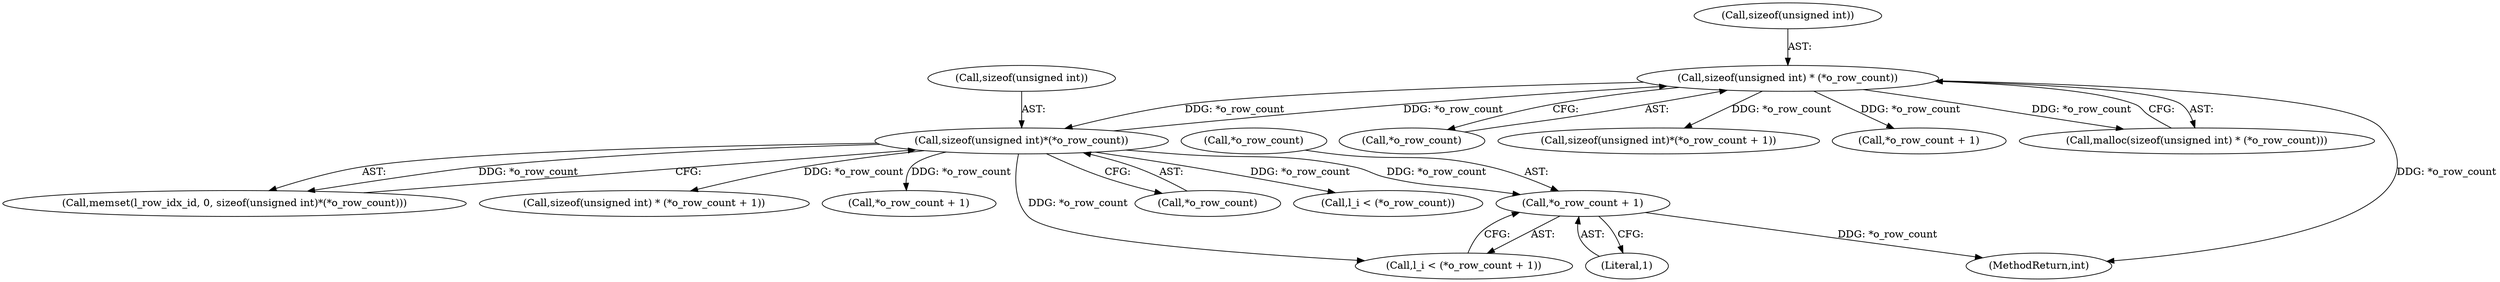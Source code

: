 digraph "0_libxsmm_151481489192e6d1997f8bde52c5c425ea41741d_0@pointer" {
"1000319" [label="(Call,*o_row_count + 1)"];
"1000308" [label="(Call,sizeof(unsigned int)*(*o_row_count))"];
"1000245" [label="(Call,sizeof(unsigned int) * (*o_row_count))"];
"1000425" [label="(Call,l_i < (*o_row_count))"];
"1000459" [label="(MethodReturn,int)"];
"1000305" [label="(Call,memset(l_row_idx_id, 0, sizeof(unsigned int)*(*o_row_count)))"];
"1000309" [label="(Call,sizeof(unsigned int))"];
"1000222" [label="(Call,sizeof(unsigned int) * (*o_row_count + 1))"];
"1000225" [label="(Call,*o_row_count + 1)"];
"1000320" [label="(Call,*o_row_count)"];
"1000319" [label="(Call,*o_row_count + 1)"];
"1000248" [label="(Call,*o_row_count)"];
"1000280" [label="(Call,sizeof(unsigned int)*(*o_row_count + 1))"];
"1000317" [label="(Call,l_i < (*o_row_count + 1))"];
"1000283" [label="(Call,*o_row_count + 1)"];
"1000311" [label="(Call,*o_row_count)"];
"1000245" [label="(Call,sizeof(unsigned int) * (*o_row_count))"];
"1000246" [label="(Call,sizeof(unsigned int))"];
"1000308" [label="(Call,sizeof(unsigned int)*(*o_row_count))"];
"1000244" [label="(Call,malloc(sizeof(unsigned int) * (*o_row_count)))"];
"1000322" [label="(Literal,1)"];
"1000319" -> "1000317"  [label="AST: "];
"1000319" -> "1000322"  [label="CFG: "];
"1000320" -> "1000319"  [label="AST: "];
"1000322" -> "1000319"  [label="AST: "];
"1000317" -> "1000319"  [label="CFG: "];
"1000319" -> "1000459"  [label="DDG: *o_row_count"];
"1000308" -> "1000319"  [label="DDG: *o_row_count"];
"1000308" -> "1000305"  [label="AST: "];
"1000308" -> "1000311"  [label="CFG: "];
"1000309" -> "1000308"  [label="AST: "];
"1000311" -> "1000308"  [label="AST: "];
"1000305" -> "1000308"  [label="CFG: "];
"1000308" -> "1000222"  [label="DDG: *o_row_count"];
"1000308" -> "1000225"  [label="DDG: *o_row_count"];
"1000308" -> "1000245"  [label="DDG: *o_row_count"];
"1000308" -> "1000305"  [label="DDG: *o_row_count"];
"1000245" -> "1000308"  [label="DDG: *o_row_count"];
"1000308" -> "1000317"  [label="DDG: *o_row_count"];
"1000308" -> "1000425"  [label="DDG: *o_row_count"];
"1000245" -> "1000244"  [label="AST: "];
"1000245" -> "1000248"  [label="CFG: "];
"1000246" -> "1000245"  [label="AST: "];
"1000248" -> "1000245"  [label="AST: "];
"1000244" -> "1000245"  [label="CFG: "];
"1000245" -> "1000459"  [label="DDG: *o_row_count"];
"1000245" -> "1000244"  [label="DDG: *o_row_count"];
"1000245" -> "1000280"  [label="DDG: *o_row_count"];
"1000245" -> "1000283"  [label="DDG: *o_row_count"];
}
